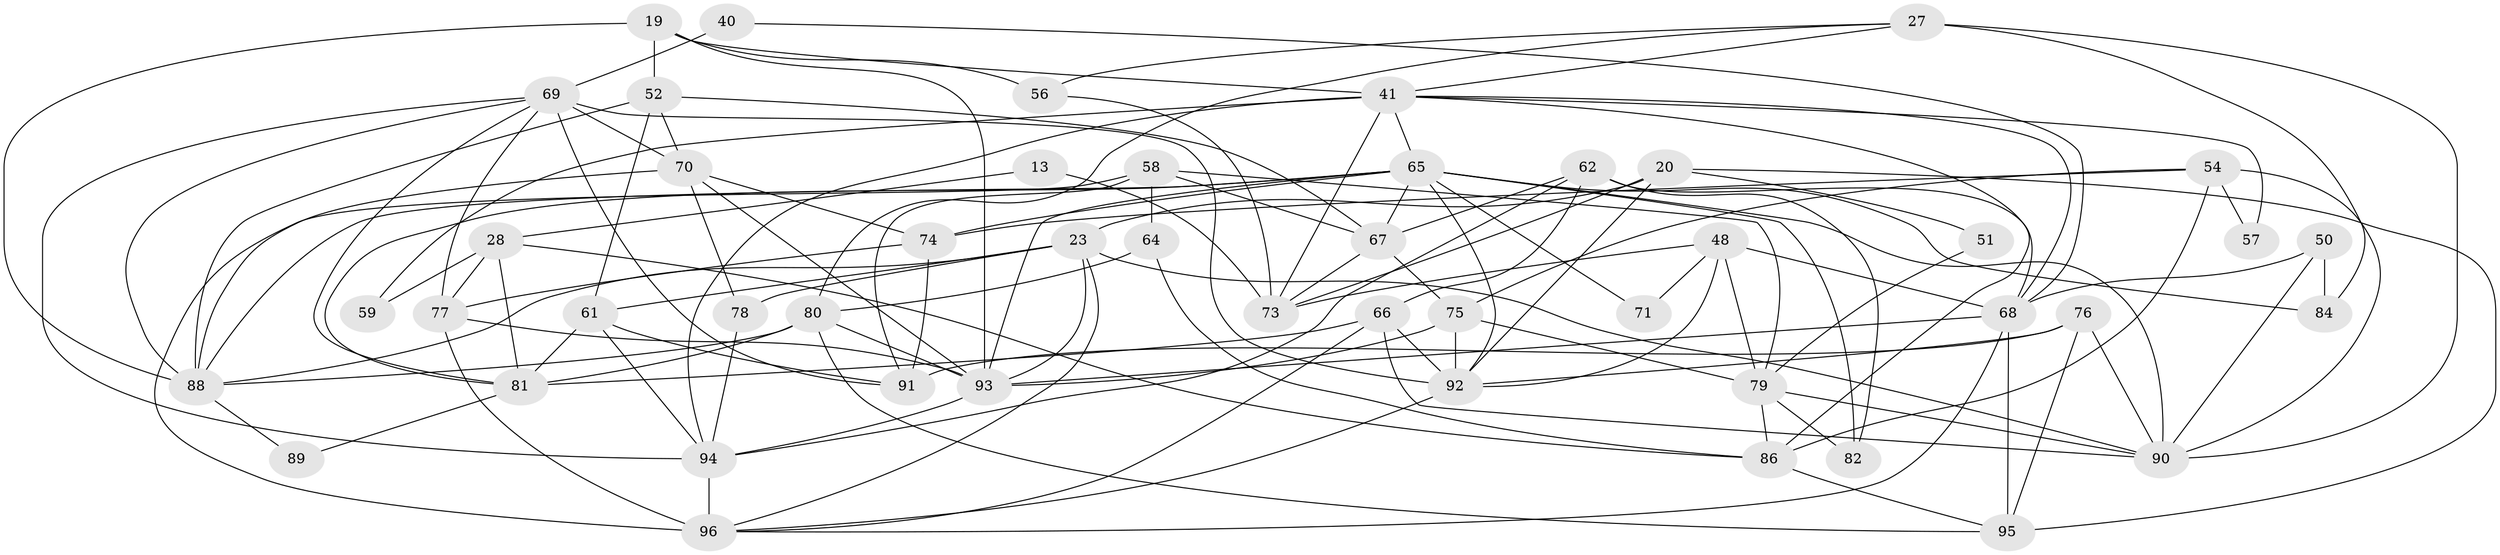 // original degree distribution, {6: 0.13541666666666666, 4: 0.20833333333333334, 3: 0.28125, 2: 0.13541666666666666, 5: 0.21875, 7: 0.020833333333333332}
// Generated by graph-tools (version 1.1) at 2025/49/03/09/25 04:49:00]
// undirected, 48 vertices, 125 edges
graph export_dot {
graph [start="1"]
  node [color=gray90,style=filled];
  13;
  19 [super="+4"];
  20;
  23 [super="+3"];
  27;
  28;
  40;
  41 [super="+34"];
  48;
  50;
  51 [super="+17"];
  52 [super="+49"];
  54;
  56;
  57;
  58;
  59;
  61 [super="+6"];
  62 [super="+42"];
  64;
  65 [super="+15+5+9+31"];
  66 [super="+2"];
  67 [super="+21"];
  68 [super="+33+30"];
  69 [super="+32"];
  70 [super="+7+53"];
  71;
  73 [super="+24"];
  74;
  75;
  76;
  77 [super="+38"];
  78;
  79 [super="+72"];
  80 [super="+45"];
  81 [super="+63"];
  82;
  84;
  86 [super="+46"];
  88 [super="+37+83"];
  89;
  90 [super="+1"];
  91 [super="+18"];
  92 [super="+36+44+85"];
  93 [super="+43+87"];
  94 [super="+55"];
  95 [super="+25"];
  96 [super="+60"];
  13 -- 73 [weight=2];
  13 -- 28;
  19 -- 52;
  19 -- 56;
  19 -- 88 [weight=2];
  19 -- 41;
  19 -- 93;
  20 -- 23 [weight=2];
  20 -- 51 [weight=2];
  20 -- 73;
  20 -- 95;
  20 -- 92;
  23 -- 78;
  23 -- 61;
  23 -- 93;
  23 -- 90;
  23 -- 96;
  23 -- 88;
  27 -- 56;
  27 -- 90 [weight=2];
  27 -- 41;
  27 -- 84;
  27 -- 80;
  28 -- 86;
  28 -- 59;
  28 -- 77;
  28 -- 81;
  40 -- 68;
  40 -- 69 [weight=2];
  41 -- 57;
  41 -- 65;
  41 -- 86;
  41 -- 94 [weight=2];
  41 -- 73;
  41 -- 59;
  41 -- 68;
  48 -- 79;
  48 -- 73;
  48 -- 71;
  48 -- 68;
  48 -- 92;
  50 -- 84;
  50 -- 90;
  50 -- 68;
  51 -- 79;
  52 -- 67;
  52 -- 70;
  52 -- 88;
  52 -- 61;
  54 -- 75;
  54 -- 74;
  54 -- 57;
  54 -- 86;
  54 -- 90;
  56 -- 73 [weight=2];
  58 -- 91;
  58 -- 64;
  58 -- 67 [weight=2];
  58 -- 96;
  58 -- 79;
  61 -- 81;
  61 -- 91;
  61 -- 94;
  62 -- 68;
  62 -- 66 [weight=2];
  62 -- 67;
  62 -- 82;
  62 -- 94;
  64 -- 80;
  64 -- 86;
  65 -- 88 [weight=2];
  65 -- 82;
  65 -- 81;
  65 -- 71;
  65 -- 90 [weight=2];
  65 -- 67;
  65 -- 74;
  65 -- 84;
  65 -- 92;
  65 -- 93 [weight=2];
  66 -- 90;
  66 -- 92;
  66 -- 81 [weight=2];
  66 -- 96;
  67 -- 73;
  67 -- 75;
  68 -- 95;
  68 -- 96;
  68 -- 93;
  69 -- 81;
  69 -- 88 [weight=2];
  69 -- 91;
  69 -- 92 [weight=2];
  69 -- 77;
  69 -- 94;
  69 -- 70;
  70 -- 93 [weight=2];
  70 -- 78;
  70 -- 88;
  70 -- 74;
  74 -- 77;
  74 -- 91;
  75 -- 79;
  75 -- 92;
  75 -- 93;
  76 -- 95;
  76 -- 91;
  76 -- 90;
  76 -- 92;
  77 -- 96 [weight=2];
  77 -- 93;
  78 -- 94;
  79 -- 82;
  79 -- 86;
  79 -- 90;
  80 -- 88;
  80 -- 95;
  80 -- 93;
  80 -- 81;
  81 -- 89;
  86 -- 95;
  88 -- 89;
  92 -- 96;
  93 -- 94;
  94 -- 96 [weight=2];
}

